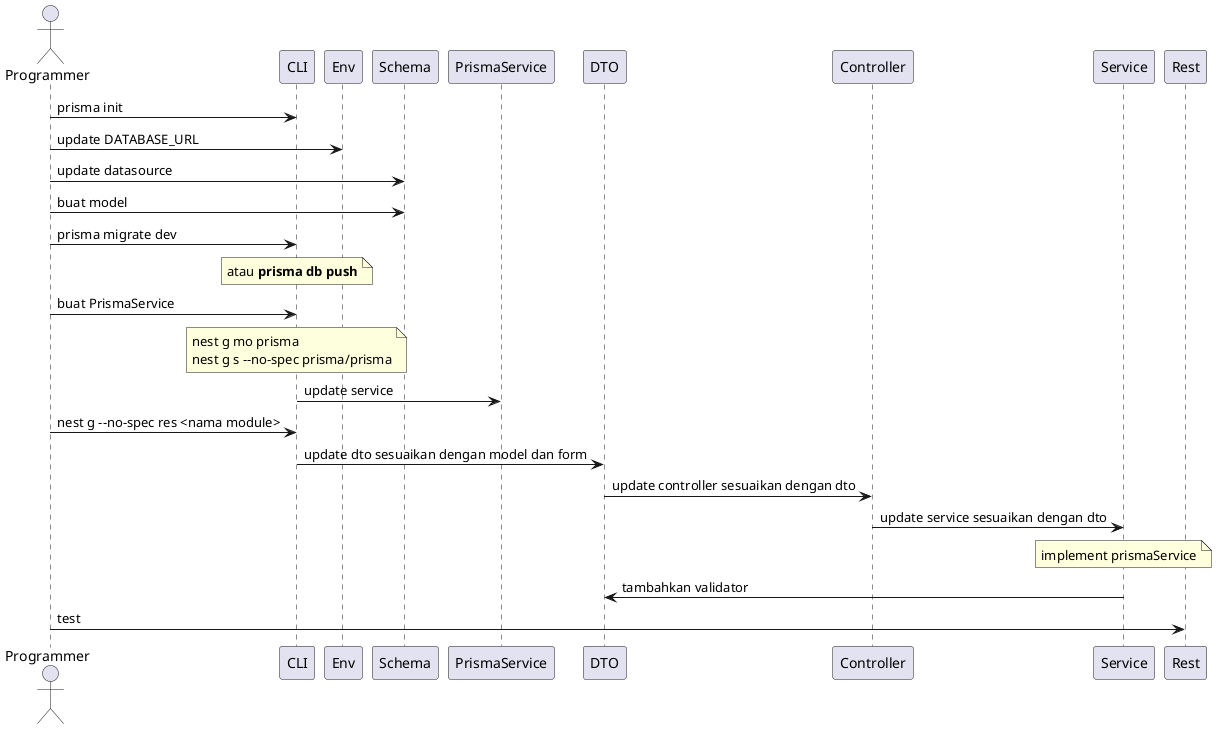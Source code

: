 # Sequence membuat rest

@startuml
actor Programmer
participant CLI
participant Env
participant Schema
participant PrismaService
participant DTO
participant Controller
participant Service
participant Rest

Programmer -> CLI : prisma init
Programmer -> Env : update DATABASE_URL
Programmer -> Schema : update datasource
Programmer -> Schema : buat model
Programmer -> CLI : prisma migrate dev
note over CLI: atau **prisma db push**
Programmer -> CLI : buat PrismaService
note over CLI
nest g mo prisma
nest g s --no-spec prisma/prisma
end note
CLI -> PrismaService : update service
Programmer -> CLI : nest g --no-spec res <nama module>
CLI -> DTO : update dto sesuaikan dengan model dan form
DTO -> Controller : update controller sesuaikan dengan dto
Controller -> Service : update service sesuaikan dengan dto
note over Service: implement prismaService
Service -> DTO : tambahkan validator
Programmer -> Rest : test
@enduml